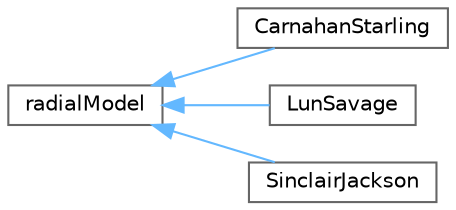 digraph "Graphical Class Hierarchy"
{
 // LATEX_PDF_SIZE
  bgcolor="transparent";
  edge [fontname=Helvetica,fontsize=10,labelfontname=Helvetica,labelfontsize=10];
  node [fontname=Helvetica,fontsize=10,shape=box,height=0.2,width=0.4];
  rankdir="LR";
  Node0 [id="Node000000",label="radialModel",height=0.2,width=0.4,color="grey40", fillcolor="white", style="filled",URL="$classFoam_1_1kineticTheoryModels_1_1radialModel.html",tooltip=" "];
  Node0 -> Node1 [id="edge5233_Node000000_Node000001",dir="back",color="steelblue1",style="solid",tooltip=" "];
  Node1 [id="Node000001",label="CarnahanStarling",height=0.2,width=0.4,color="grey40", fillcolor="white", style="filled",URL="$classFoam_1_1kineticTheoryModels_1_1radialModels_1_1CarnahanStarling.html",tooltip=" "];
  Node0 -> Node2 [id="edge5234_Node000000_Node000002",dir="back",color="steelblue1",style="solid",tooltip=" "];
  Node2 [id="Node000002",label="LunSavage",height=0.2,width=0.4,color="grey40", fillcolor="white", style="filled",URL="$classFoam_1_1kineticTheoryModels_1_1radialModels_1_1LunSavage.html",tooltip=" "];
  Node0 -> Node3 [id="edge5235_Node000000_Node000003",dir="back",color="steelblue1",style="solid",tooltip=" "];
  Node3 [id="Node000003",label="SinclairJackson",height=0.2,width=0.4,color="grey40", fillcolor="white", style="filled",URL="$classFoam_1_1kineticTheoryModels_1_1radialModels_1_1SinclairJackson.html",tooltip=" "];
}
